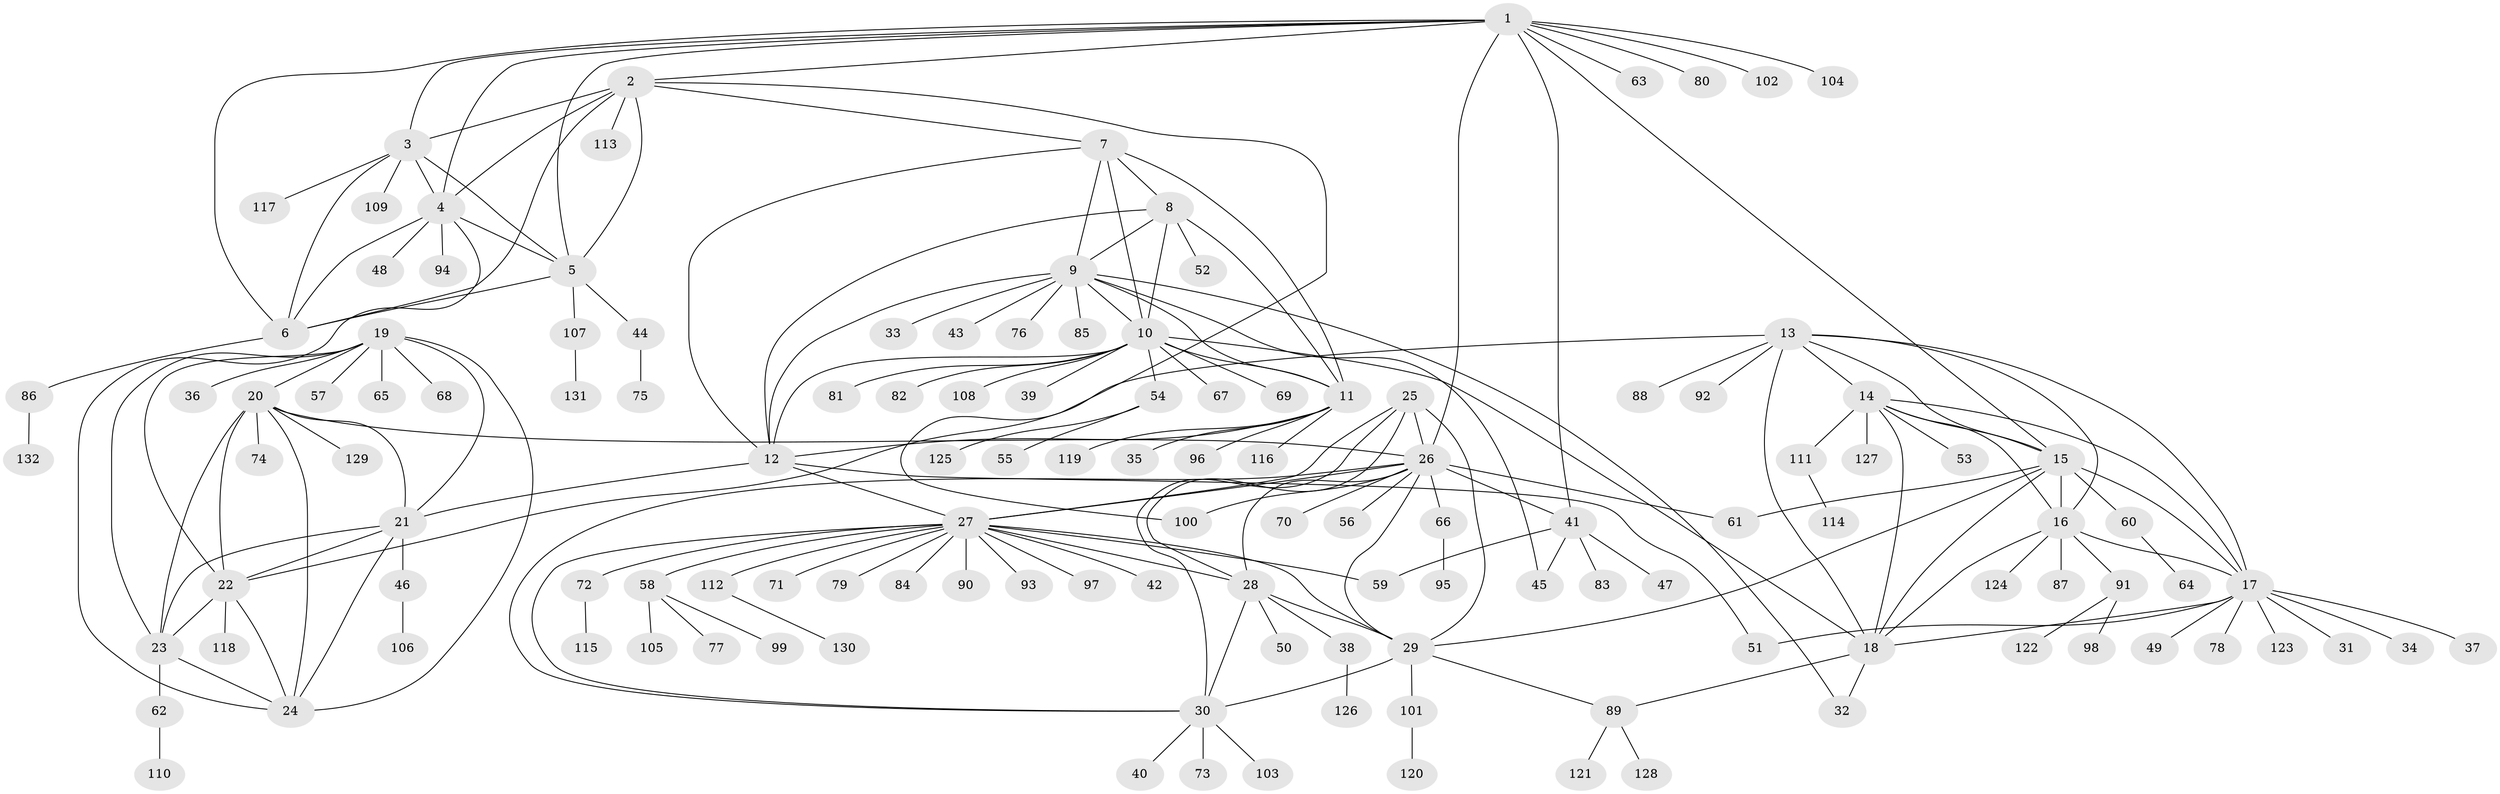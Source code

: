 // Generated by graph-tools (version 1.1) at 2025/11/02/27/25 16:11:31]
// undirected, 132 vertices, 195 edges
graph export_dot {
graph [start="1"]
  node [color=gray90,style=filled];
  1;
  2;
  3;
  4;
  5;
  6;
  7;
  8;
  9;
  10;
  11;
  12;
  13;
  14;
  15;
  16;
  17;
  18;
  19;
  20;
  21;
  22;
  23;
  24;
  25;
  26;
  27;
  28;
  29;
  30;
  31;
  32;
  33;
  34;
  35;
  36;
  37;
  38;
  39;
  40;
  41;
  42;
  43;
  44;
  45;
  46;
  47;
  48;
  49;
  50;
  51;
  52;
  53;
  54;
  55;
  56;
  57;
  58;
  59;
  60;
  61;
  62;
  63;
  64;
  65;
  66;
  67;
  68;
  69;
  70;
  71;
  72;
  73;
  74;
  75;
  76;
  77;
  78;
  79;
  80;
  81;
  82;
  83;
  84;
  85;
  86;
  87;
  88;
  89;
  90;
  91;
  92;
  93;
  94;
  95;
  96;
  97;
  98;
  99;
  100;
  101;
  102;
  103;
  104;
  105;
  106;
  107;
  108;
  109;
  110;
  111;
  112;
  113;
  114;
  115;
  116;
  117;
  118;
  119;
  120;
  121;
  122;
  123;
  124;
  125;
  126;
  127;
  128;
  129;
  130;
  131;
  132;
  1 -- 2;
  1 -- 3;
  1 -- 4;
  1 -- 5;
  1 -- 6;
  1 -- 15;
  1 -- 26;
  1 -- 41;
  1 -- 63;
  1 -- 80;
  1 -- 102;
  1 -- 104;
  2 -- 3;
  2 -- 4;
  2 -- 5;
  2 -- 6;
  2 -- 7;
  2 -- 100;
  2 -- 113;
  3 -- 4;
  3 -- 5;
  3 -- 6;
  3 -- 109;
  3 -- 117;
  4 -- 5;
  4 -- 6;
  4 -- 24;
  4 -- 48;
  4 -- 94;
  5 -- 6;
  5 -- 44;
  5 -- 107;
  6 -- 86;
  7 -- 8;
  7 -- 9;
  7 -- 10;
  7 -- 11;
  7 -- 12;
  8 -- 9;
  8 -- 10;
  8 -- 11;
  8 -- 12;
  8 -- 52;
  9 -- 10;
  9 -- 11;
  9 -- 12;
  9 -- 32;
  9 -- 33;
  9 -- 43;
  9 -- 45;
  9 -- 76;
  9 -- 85;
  10 -- 11;
  10 -- 12;
  10 -- 18;
  10 -- 39;
  10 -- 54;
  10 -- 67;
  10 -- 69;
  10 -- 81;
  10 -- 82;
  10 -- 108;
  11 -- 12;
  11 -- 35;
  11 -- 96;
  11 -- 116;
  11 -- 119;
  12 -- 21;
  12 -- 27;
  12 -- 51;
  13 -- 14;
  13 -- 15;
  13 -- 16;
  13 -- 17;
  13 -- 18;
  13 -- 22;
  13 -- 88;
  13 -- 92;
  14 -- 15;
  14 -- 16;
  14 -- 17;
  14 -- 18;
  14 -- 53;
  14 -- 111;
  14 -- 127;
  15 -- 16;
  15 -- 17;
  15 -- 18;
  15 -- 29;
  15 -- 60;
  15 -- 61;
  16 -- 17;
  16 -- 18;
  16 -- 87;
  16 -- 91;
  16 -- 124;
  17 -- 18;
  17 -- 31;
  17 -- 34;
  17 -- 37;
  17 -- 49;
  17 -- 51;
  17 -- 78;
  17 -- 123;
  18 -- 32;
  18 -- 89;
  19 -- 20;
  19 -- 21;
  19 -- 22;
  19 -- 23;
  19 -- 24;
  19 -- 36;
  19 -- 57;
  19 -- 65;
  19 -- 68;
  20 -- 21;
  20 -- 22;
  20 -- 23;
  20 -- 24;
  20 -- 26;
  20 -- 74;
  20 -- 129;
  21 -- 22;
  21 -- 23;
  21 -- 24;
  21 -- 46;
  22 -- 23;
  22 -- 24;
  22 -- 118;
  23 -- 24;
  23 -- 62;
  25 -- 26;
  25 -- 27;
  25 -- 28;
  25 -- 29;
  25 -- 30;
  26 -- 27;
  26 -- 28;
  26 -- 29;
  26 -- 30;
  26 -- 41;
  26 -- 56;
  26 -- 61;
  26 -- 66;
  26 -- 70;
  26 -- 100;
  27 -- 28;
  27 -- 29;
  27 -- 30;
  27 -- 42;
  27 -- 58;
  27 -- 59;
  27 -- 71;
  27 -- 72;
  27 -- 79;
  27 -- 84;
  27 -- 90;
  27 -- 93;
  27 -- 97;
  27 -- 112;
  28 -- 29;
  28 -- 30;
  28 -- 38;
  28 -- 50;
  29 -- 30;
  29 -- 89;
  29 -- 101;
  30 -- 40;
  30 -- 73;
  30 -- 103;
  38 -- 126;
  41 -- 45;
  41 -- 47;
  41 -- 59;
  41 -- 83;
  44 -- 75;
  46 -- 106;
  54 -- 55;
  54 -- 125;
  58 -- 77;
  58 -- 99;
  58 -- 105;
  60 -- 64;
  62 -- 110;
  66 -- 95;
  72 -- 115;
  86 -- 132;
  89 -- 121;
  89 -- 128;
  91 -- 98;
  91 -- 122;
  101 -- 120;
  107 -- 131;
  111 -- 114;
  112 -- 130;
}
